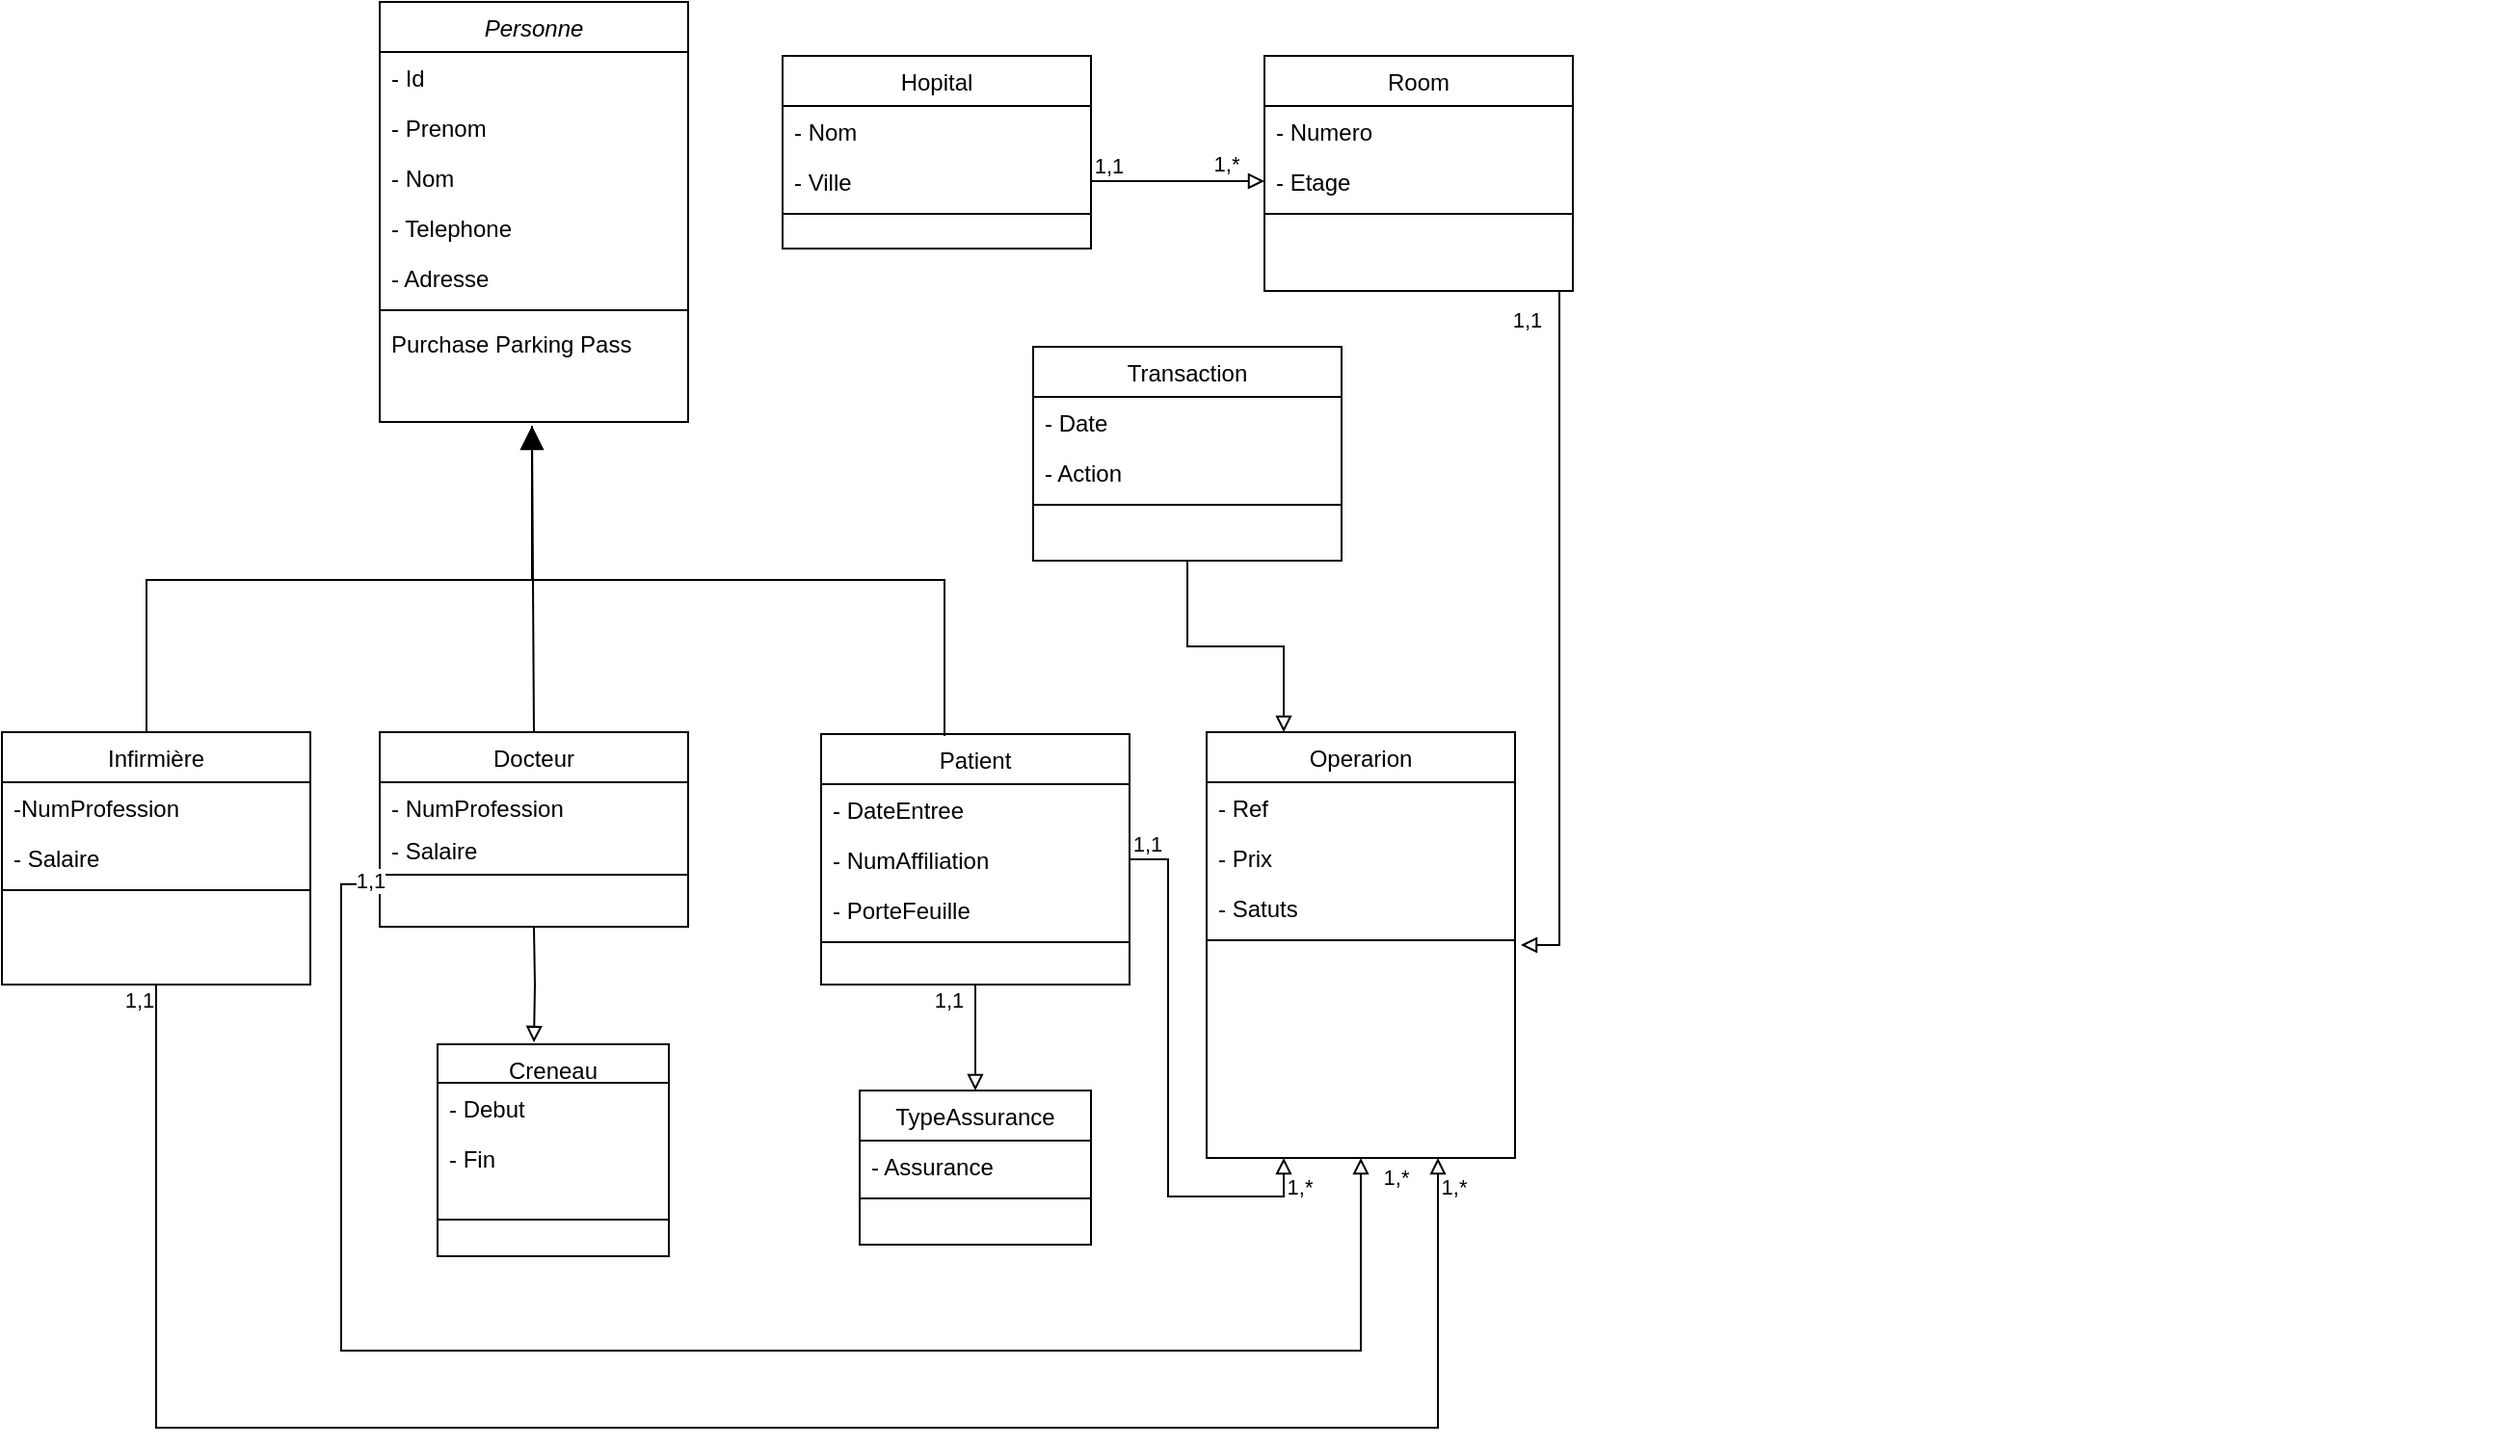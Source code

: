 <mxfile version="13.9.9" type="device"><diagram id="C5RBs43oDa-KdzZeNtuy" name="Page-1"><mxGraphModel dx="1463" dy="846" grid="1" gridSize="10" guides="1" tooltips="1" connect="1" arrows="1" fold="1" page="1" pageScale="1" pageWidth="827" pageHeight="1169" math="0" shadow="0"><root><mxCell id="WIyWlLk6GJQsqaUBKTNV-0"/><mxCell id="WIyWlLk6GJQsqaUBKTNV-1" parent="WIyWlLk6GJQsqaUBKTNV-0"/><mxCell id="zkfFHV4jXpPFQw0GAbJ--0" value="Personne" style="swimlane;fontStyle=2;align=center;verticalAlign=top;childLayout=stackLayout;horizontal=1;startSize=26;horizontalStack=0;resizeParent=1;resizeLast=0;collapsible=1;marginBottom=0;rounded=0;shadow=0;strokeWidth=1;" parent="WIyWlLk6GJQsqaUBKTNV-1" vertex="1"><mxGeometry x="201" y="20" width="160" height="218" as="geometry"><mxRectangle x="230" y="140" width="160" height="26" as="alternateBounds"/></mxGeometry></mxCell><mxCell id="zkfFHV4jXpPFQw0GAbJ--1" value="- Id" style="text;align=left;verticalAlign=top;spacingLeft=4;spacingRight=4;overflow=hidden;rotatable=0;points=[[0,0.5],[1,0.5]];portConstraint=eastwest;" parent="zkfFHV4jXpPFQw0GAbJ--0" vertex="1"><mxGeometry y="26" width="160" height="26" as="geometry"/></mxCell><mxCell id="zkfFHV4jXpPFQw0GAbJ--2" value="- Prenom" style="text;align=left;verticalAlign=top;spacingLeft=4;spacingRight=4;overflow=hidden;rotatable=0;points=[[0,0.5],[1,0.5]];portConstraint=eastwest;rounded=0;shadow=0;html=0;" parent="zkfFHV4jXpPFQw0GAbJ--0" vertex="1"><mxGeometry y="52" width="160" height="26" as="geometry"/></mxCell><mxCell id="zkfFHV4jXpPFQw0GAbJ--3" value="- Nom" style="text;align=left;verticalAlign=top;spacingLeft=4;spacingRight=4;overflow=hidden;rotatable=0;points=[[0,0.5],[1,0.5]];portConstraint=eastwest;rounded=0;shadow=0;html=0;" parent="zkfFHV4jXpPFQw0GAbJ--0" vertex="1"><mxGeometry y="78" width="160" height="26" as="geometry"/></mxCell><mxCell id="pZp4Nws4jEPBVRalDcUu-47" value="- Telephone" style="text;align=left;verticalAlign=top;spacingLeft=4;spacingRight=4;overflow=hidden;rotatable=0;points=[[0,0.5],[1,0.5]];portConstraint=eastwest;rounded=0;shadow=0;html=0;" parent="zkfFHV4jXpPFQw0GAbJ--0" vertex="1"><mxGeometry y="104" width="160" height="26" as="geometry"/></mxCell><mxCell id="pZp4Nws4jEPBVRalDcUu-48" value="- Adresse" style="text;align=left;verticalAlign=top;spacingLeft=4;spacingRight=4;overflow=hidden;rotatable=0;points=[[0,0.5],[1,0.5]];portConstraint=eastwest;rounded=0;shadow=0;html=0;" parent="zkfFHV4jXpPFQw0GAbJ--0" vertex="1"><mxGeometry y="130" width="160" height="26" as="geometry"/></mxCell><mxCell id="zkfFHV4jXpPFQw0GAbJ--4" value="" style="line;html=1;strokeWidth=1;align=left;verticalAlign=middle;spacingTop=-1;spacingLeft=3;spacingRight=3;rotatable=0;labelPosition=right;points=[];portConstraint=eastwest;" parent="zkfFHV4jXpPFQw0GAbJ--0" vertex="1"><mxGeometry y="156" width="160" height="8" as="geometry"/></mxCell><mxCell id="zkfFHV4jXpPFQw0GAbJ--5" value="Purchase Parking Pass" style="text;align=left;verticalAlign=top;spacingLeft=4;spacingRight=4;overflow=hidden;rotatable=0;points=[[0,0.5],[1,0.5]];portConstraint=eastwest;" parent="zkfFHV4jXpPFQw0GAbJ--0" vertex="1"><mxGeometry y="164" width="160" height="26" as="geometry"/></mxCell><mxCell id="pZp4Nws4jEPBVRalDcUu-11" value="" style="endArrow=none;html=1;exitX=0.5;exitY=0;exitDx=0;exitDy=0;" parent="zkfFHV4jXpPFQw0GAbJ--0" source="zkfFHV4jXpPFQw0GAbJ--13" edge="1"><mxGeometry width="50" height="50" relative="1" as="geometry"><mxPoint x="29" y="271" as="sourcePoint"/><mxPoint x="79" y="221" as="targetPoint"/></mxGeometry></mxCell><mxCell id="pZp4Nws4jEPBVRalDcUu-14" style="edgeStyle=orthogonalEdgeStyle;rounded=0;orthogonalLoop=1;jettySize=auto;html=1;endArrow=none;endFill=0;" parent="WIyWlLk6GJQsqaUBKTNV-1" source="zkfFHV4jXpPFQw0GAbJ--6" edge="1"><mxGeometry relative="1" as="geometry"><mxPoint x="280" y="240" as="targetPoint"/><Array as="points"><mxPoint x="80" y="320"/><mxPoint x="280" y="320"/></Array></mxGeometry></mxCell><mxCell id="D75BU0Mza_uAyY4-opq9-0" style="edgeStyle=orthogonalEdgeStyle;rounded=0;orthogonalLoop=1;jettySize=auto;html=1;exitX=0.5;exitY=1;exitDx=0;exitDy=0;entryX=0.75;entryY=1;entryDx=0;entryDy=0;endArrow=block;endFill=0;" edge="1" parent="WIyWlLk6GJQsqaUBKTNV-1" source="zkfFHV4jXpPFQw0GAbJ--6" target="zkfFHV4jXpPFQw0GAbJ--17"><mxGeometry relative="1" as="geometry"><Array as="points"><mxPoint x="85" y="760"/><mxPoint x="750" y="760"/></Array></mxGeometry></mxCell><mxCell id="zkfFHV4jXpPFQw0GAbJ--6" value="Infirmière" style="swimlane;fontStyle=0;align=center;verticalAlign=top;childLayout=stackLayout;horizontal=1;startSize=26;horizontalStack=0;resizeParent=1;resizeLast=0;collapsible=1;marginBottom=0;rounded=0;shadow=0;strokeWidth=1;" parent="WIyWlLk6GJQsqaUBKTNV-1" vertex="1"><mxGeometry x="5" y="399" width="160" height="131" as="geometry"><mxRectangle x="130" y="380" width="160" height="26" as="alternateBounds"/></mxGeometry></mxCell><mxCell id="zkfFHV4jXpPFQw0GAbJ--8" value="-NumProfession" style="text;align=left;verticalAlign=top;spacingLeft=4;spacingRight=4;overflow=hidden;rotatable=0;points=[[0,0.5],[1,0.5]];portConstraint=eastwest;rounded=0;shadow=0;html=0;" parent="zkfFHV4jXpPFQw0GAbJ--6" vertex="1"><mxGeometry y="26" width="160" height="26" as="geometry"/></mxCell><mxCell id="pZp4Nws4jEPBVRalDcUu-69" value="- Salaire" style="text;align=left;verticalAlign=top;spacingLeft=4;spacingRight=4;overflow=hidden;rotatable=0;points=[[0,0.5],[1,0.5]];portConstraint=eastwest;rounded=0;shadow=0;html=0;" parent="zkfFHV4jXpPFQw0GAbJ--6" vertex="1"><mxGeometry y="52" width="160" height="26" as="geometry"/></mxCell><mxCell id="zkfFHV4jXpPFQw0GAbJ--9" value="" style="line;html=1;strokeWidth=1;align=left;verticalAlign=middle;spacingTop=-1;spacingLeft=3;spacingRight=3;rotatable=0;labelPosition=right;points=[];portConstraint=eastwest;" parent="zkfFHV4jXpPFQw0GAbJ--6" vertex="1"><mxGeometry y="78" width="160" height="8" as="geometry"/></mxCell><mxCell id="zkfFHV4jXpPFQw0GAbJ--13" value="Docteur" style="swimlane;fontStyle=0;align=center;verticalAlign=top;childLayout=stackLayout;horizontal=1;startSize=26;horizontalStack=0;resizeParent=1;resizeLast=0;collapsible=1;marginBottom=0;rounded=0;shadow=0;strokeWidth=1;" parent="WIyWlLk6GJQsqaUBKTNV-1" vertex="1"><mxGeometry x="201" y="399" width="160" height="101" as="geometry"><mxRectangle x="340" y="380" width="170" height="26" as="alternateBounds"/></mxGeometry></mxCell><mxCell id="zkfFHV4jXpPFQw0GAbJ--14" value="- NumProfession" style="text;align=left;verticalAlign=top;spacingLeft=4;spacingRight=4;overflow=hidden;rotatable=0;points=[[0,0.5],[1,0.5]];portConstraint=eastwest;" parent="zkfFHV4jXpPFQw0GAbJ--13" vertex="1"><mxGeometry y="26" width="160" height="22" as="geometry"/></mxCell><mxCell id="pZp4Nws4jEPBVRalDcUu-68" value="- Salaire" style="text;align=left;verticalAlign=top;spacingLeft=4;spacingRight=4;overflow=hidden;rotatable=0;points=[[0,0.5],[1,0.5]];portConstraint=eastwest;" parent="zkfFHV4jXpPFQw0GAbJ--13" vertex="1"><mxGeometry y="48" width="160" height="22" as="geometry"/></mxCell><mxCell id="zkfFHV4jXpPFQw0GAbJ--15" value="" style="line;html=1;strokeWidth=1;align=left;verticalAlign=middle;spacingTop=-1;spacingLeft=3;spacingRight=3;rotatable=0;labelPosition=right;points=[];portConstraint=eastwest;" parent="zkfFHV4jXpPFQw0GAbJ--13" vertex="1"><mxGeometry y="70" width="160" height="8" as="geometry"/></mxCell><mxCell id="pZp4Nws4jEPBVRalDcUu-85" style="edgeStyle=orthogonalEdgeStyle;rounded=0;orthogonalLoop=1;jettySize=auto;html=1;exitX=1;exitY=0.5;exitDx=0;exitDy=0;startArrow=block;startFill=0;endArrow=none;endFill=0;" parent="WIyWlLk6GJQsqaUBKTNV-1" edge="1"><mxGeometry relative="1" as="geometry"><mxPoint x="803" y="170" as="targetPoint"/><mxPoint x="793" y="509.5" as="sourcePoint"/><Array as="points"><mxPoint x="813" y="510"/><mxPoint x="813" y="170"/></Array></mxGeometry></mxCell><mxCell id="pZp4Nws4jEPBVRalDcUu-88" style="edgeStyle=orthogonalEdgeStyle;rounded=0;orthogonalLoop=1;jettySize=auto;html=1;exitX=0.5;exitY=1;exitDx=0;exitDy=0;entryX=-0.005;entryY=1.404;entryDx=0;entryDy=0;entryPerimeter=0;startArrow=block;startFill=0;endArrow=none;endFill=0;" parent="WIyWlLk6GJQsqaUBKTNV-1" source="zkfFHV4jXpPFQw0GAbJ--17" target="pZp4Nws4jEPBVRalDcUu-68" edge="1"><mxGeometry relative="1" as="geometry"><Array as="points"><mxPoint x="710" y="720"/><mxPoint x="181" y="720"/><mxPoint x="181" y="478"/></Array></mxGeometry></mxCell><mxCell id="pZp4Nws4jEPBVRalDcUu-89" style="edgeStyle=orthogonalEdgeStyle;rounded=0;orthogonalLoop=1;jettySize=auto;html=1;exitX=0.25;exitY=1;exitDx=0;exitDy=0;entryX=1;entryY=0.5;entryDx=0;entryDy=0;startArrow=block;startFill=0;endArrow=none;endFill=0;" parent="WIyWlLk6GJQsqaUBKTNV-1" source="zkfFHV4jXpPFQw0GAbJ--17" target="pZp4Nws4jEPBVRalDcUu-51" edge="1"><mxGeometry relative="1" as="geometry"/></mxCell><mxCell id="zkfFHV4jXpPFQw0GAbJ--17" value="Operarion" style="swimlane;fontStyle=0;align=center;verticalAlign=top;childLayout=stackLayout;horizontal=1;startSize=26;horizontalStack=0;resizeParent=1;resizeLast=0;collapsible=1;marginBottom=0;rounded=0;shadow=0;strokeWidth=1;" parent="WIyWlLk6GJQsqaUBKTNV-1" vertex="1"><mxGeometry x="630" y="399" width="160" height="221" as="geometry"><mxRectangle x="550" y="140" width="160" height="26" as="alternateBounds"/></mxGeometry></mxCell><mxCell id="zkfFHV4jXpPFQw0GAbJ--18" value="- Ref&#10;" style="text;align=left;verticalAlign=top;spacingLeft=4;spacingRight=4;overflow=hidden;rotatable=0;points=[[0,0.5],[1,0.5]];portConstraint=eastwest;" parent="zkfFHV4jXpPFQw0GAbJ--17" vertex="1"><mxGeometry y="26" width="160" height="26" as="geometry"/></mxCell><mxCell id="pZp4Nws4jEPBVRalDcUu-101" value="- Prix&#10;" style="text;align=left;verticalAlign=top;spacingLeft=4;spacingRight=4;overflow=hidden;rotatable=0;points=[[0,0.5],[1,0.5]];portConstraint=eastwest;" parent="zkfFHV4jXpPFQw0GAbJ--17" vertex="1"><mxGeometry y="52" width="160" height="26" as="geometry"/></mxCell><mxCell id="D75BU0Mza_uAyY4-opq9-5" value="- Satuts&#10;" style="text;align=left;verticalAlign=top;spacingLeft=4;spacingRight=4;overflow=hidden;rotatable=0;points=[[0,0.5],[1,0.5]];portConstraint=eastwest;" vertex="1" parent="zkfFHV4jXpPFQw0GAbJ--17"><mxGeometry y="78" width="160" height="26" as="geometry"/></mxCell><mxCell id="zkfFHV4jXpPFQw0GAbJ--23" value="" style="line;html=1;strokeWidth=1;align=left;verticalAlign=middle;spacingTop=-1;spacingLeft=3;spacingRight=3;rotatable=0;labelPosition=right;points=[];portConstraint=eastwest;" parent="zkfFHV4jXpPFQw0GAbJ--17" vertex="1"><mxGeometry y="104" width="160" height="8" as="geometry"/></mxCell><mxCell id="pZp4Nws4jEPBVRalDcUu-96" style="edgeStyle=orthogonalEdgeStyle;rounded=0;orthogonalLoop=1;jettySize=auto;html=1;exitX=0.25;exitY=0;exitDx=0;exitDy=0;entryX=0.5;entryY=1;entryDx=0;entryDy=0;startArrow=block;startFill=0;endArrow=none;endFill=0;" parent="WIyWlLk6GJQsqaUBKTNV-1" source="zkfFHV4jXpPFQw0GAbJ--17" target="pZp4Nws4jEPBVRalDcUu-90" edge="1"><mxGeometry relative="1" as="geometry"/></mxCell><mxCell id="pZp4Nws4jEPBVRalDcUu-0" value="Patient" style="swimlane;fontStyle=0;align=center;verticalAlign=top;childLayout=stackLayout;horizontal=1;startSize=26;horizontalStack=0;resizeParent=1;resizeLast=0;collapsible=1;marginBottom=0;rounded=0;shadow=0;strokeWidth=1;" parent="WIyWlLk6GJQsqaUBKTNV-1" vertex="1"><mxGeometry x="430" y="400" width="160" height="130" as="geometry"><mxRectangle x="340" y="380" width="170" height="26" as="alternateBounds"/></mxGeometry></mxCell><mxCell id="pZp4Nws4jEPBVRalDcUu-1" value="- DateEntree" style="text;align=left;verticalAlign=top;spacingLeft=4;spacingRight=4;overflow=hidden;rotatable=0;points=[[0,0.5],[1,0.5]];portConstraint=eastwest;" parent="pZp4Nws4jEPBVRalDcUu-0" vertex="1"><mxGeometry y="26" width="160" height="26" as="geometry"/></mxCell><mxCell id="pZp4Nws4jEPBVRalDcUu-51" value="- NumAffiliation" style="text;align=left;verticalAlign=top;spacingLeft=4;spacingRight=4;overflow=hidden;rotatable=0;points=[[0,0.5],[1,0.5]];portConstraint=eastwest;" parent="pZp4Nws4jEPBVRalDcUu-0" vertex="1"><mxGeometry y="52" width="160" height="26" as="geometry"/></mxCell><mxCell id="pZp4Nws4jEPBVRalDcUu-102" value="- PorteFeuille" style="text;align=left;verticalAlign=top;spacingLeft=4;spacingRight=4;overflow=hidden;rotatable=0;points=[[0,0.5],[1,0.5]];portConstraint=eastwest;" parent="pZp4Nws4jEPBVRalDcUu-0" vertex="1"><mxGeometry y="78" width="160" height="26" as="geometry"/></mxCell><mxCell id="pZp4Nws4jEPBVRalDcUu-2" value="" style="line;html=1;strokeWidth=1;align=left;verticalAlign=middle;spacingTop=-1;spacingLeft=3;spacingRight=3;rotatable=0;labelPosition=right;points=[];portConstraint=eastwest;" parent="pZp4Nws4jEPBVRalDcUu-0" vertex="1"><mxGeometry y="104" width="160" height="8" as="geometry"/></mxCell><mxCell id="pZp4Nws4jEPBVRalDcUu-16" value="Room" style="swimlane;fontStyle=0;align=center;verticalAlign=top;childLayout=stackLayout;horizontal=1;startSize=26;horizontalStack=0;resizeParent=1;resizeLast=0;collapsible=1;marginBottom=0;rounded=0;shadow=0;strokeWidth=1;" parent="WIyWlLk6GJQsqaUBKTNV-1" vertex="1"><mxGeometry x="660" y="48" width="160" height="122" as="geometry"><mxRectangle x="550" y="140" width="160" height="26" as="alternateBounds"/></mxGeometry></mxCell><mxCell id="pZp4Nws4jEPBVRalDcUu-18" value="- Numero " style="text;align=left;verticalAlign=top;spacingLeft=4;spacingRight=4;overflow=hidden;rotatable=0;points=[[0,0.5],[1,0.5]];portConstraint=eastwest;rounded=0;shadow=0;html=0;" parent="pZp4Nws4jEPBVRalDcUu-16" vertex="1"><mxGeometry y="26" width="160" height="26" as="geometry"/></mxCell><mxCell id="pZp4Nws4jEPBVRalDcUu-17" value="- Etage" style="text;align=left;verticalAlign=top;spacingLeft=4;spacingRight=4;overflow=hidden;rotatable=0;points=[[0,0.5],[1,0.5]];portConstraint=eastwest;" parent="pZp4Nws4jEPBVRalDcUu-16" vertex="1"><mxGeometry y="52" width="160" height="26" as="geometry"/></mxCell><mxCell id="pZp4Nws4jEPBVRalDcUu-19" value="" style="line;html=1;strokeWidth=1;align=left;verticalAlign=middle;spacingTop=-1;spacingLeft=3;spacingRight=3;rotatable=0;labelPosition=right;points=[];portConstraint=eastwest;" parent="pZp4Nws4jEPBVRalDcUu-16" vertex="1"><mxGeometry y="78" width="160" height="8" as="geometry"/></mxCell><mxCell id="pZp4Nws4jEPBVRalDcUu-57" style="edgeStyle=orthogonalEdgeStyle;rounded=0;orthogonalLoop=1;jettySize=auto;html=1;exitX=0.5;exitY=0;exitDx=0;exitDy=0;entryX=0.5;entryY=1;entryDx=0;entryDy=0;startArrow=block;startFill=0;endArrow=none;endFill=0;" parent="WIyWlLk6GJQsqaUBKTNV-1" source="pZp4Nws4jEPBVRalDcUu-22" target="pZp4Nws4jEPBVRalDcUu-0" edge="1"><mxGeometry relative="1" as="geometry"/></mxCell><mxCell id="pZp4Nws4jEPBVRalDcUu-22" value="TypeAssurance" style="swimlane;fontStyle=0;align=center;verticalAlign=top;childLayout=stackLayout;horizontal=1;startSize=26;horizontalStack=0;resizeParent=1;resizeLast=0;collapsible=1;marginBottom=0;rounded=0;shadow=0;strokeWidth=1;" parent="WIyWlLk6GJQsqaUBKTNV-1" vertex="1"><mxGeometry x="450" y="585" width="120" height="80" as="geometry"><mxRectangle x="340" y="380" width="170" height="26" as="alternateBounds"/></mxGeometry></mxCell><mxCell id="pZp4Nws4jEPBVRalDcUu-23" value="- Assurance" style="text;align=left;verticalAlign=top;spacingLeft=4;spacingRight=4;overflow=hidden;rotatable=0;points=[[0,0.5],[1,0.5]];portConstraint=eastwest;" parent="pZp4Nws4jEPBVRalDcUu-22" vertex="1"><mxGeometry y="26" width="120" height="26" as="geometry"/></mxCell><mxCell id="pZp4Nws4jEPBVRalDcUu-24" value="" style="line;html=1;strokeWidth=1;align=left;verticalAlign=middle;spacingTop=-1;spacingLeft=3;spacingRight=3;rotatable=0;labelPosition=right;points=[];portConstraint=eastwest;" parent="pZp4Nws4jEPBVRalDcUu-22" vertex="1"><mxGeometry y="52" width="120" height="8" as="geometry"/></mxCell><mxCell id="pZp4Nws4jEPBVRalDcUu-43" value="Hopital" style="swimlane;fontStyle=0;align=center;verticalAlign=top;childLayout=stackLayout;horizontal=1;startSize=26;horizontalStack=0;resizeParent=1;resizeLast=0;collapsible=1;marginBottom=0;rounded=0;shadow=0;strokeWidth=1;" parent="WIyWlLk6GJQsqaUBKTNV-1" vertex="1"><mxGeometry x="410" y="48" width="160" height="100" as="geometry"><mxRectangle x="550" y="140" width="160" height="26" as="alternateBounds"/></mxGeometry></mxCell><mxCell id="pZp4Nws4jEPBVRalDcUu-44" value="- Nom" style="text;align=left;verticalAlign=top;spacingLeft=4;spacingRight=4;overflow=hidden;rotatable=0;points=[[0,0.5],[1,0.5]];portConstraint=eastwest;" parent="pZp4Nws4jEPBVRalDcUu-43" vertex="1"><mxGeometry y="26" width="160" height="26" as="geometry"/></mxCell><mxCell id="pZp4Nws4jEPBVRalDcUu-50" value="- Ville" style="text;align=left;verticalAlign=top;spacingLeft=4;spacingRight=4;overflow=hidden;rotatable=0;points=[[0,0.5],[1,0.5]];portConstraint=eastwest;" parent="pZp4Nws4jEPBVRalDcUu-43" vertex="1"><mxGeometry y="52" width="160" height="26" as="geometry"/></mxCell><mxCell id="pZp4Nws4jEPBVRalDcUu-45" value="" style="line;html=1;strokeWidth=1;align=left;verticalAlign=middle;spacingTop=-1;spacingLeft=3;spacingRight=3;rotatable=0;labelPosition=right;points=[];portConstraint=eastwest;" parent="pZp4Nws4jEPBVRalDcUu-43" vertex="1"><mxGeometry y="78" width="160" height="8" as="geometry"/></mxCell><mxCell id="pZp4Nws4jEPBVRalDcUu-6" value="" style="endArrow=block;endSize=10;endFill=1;shadow=0;strokeWidth=1;rounded=0;edgeStyle=elbowEdgeStyle;elbow=vertical;exitX=0.5;exitY=0;exitDx=0;exitDy=0;" parent="WIyWlLk6GJQsqaUBKTNV-1" edge="1"><mxGeometry width="160" relative="1" as="geometry"><mxPoint x="494" y="401" as="sourcePoint"/><mxPoint x="280" y="240" as="targetPoint"/><Array as="points"><mxPoint x="430" y="320"/></Array></mxGeometry></mxCell><mxCell id="pZp4Nws4jEPBVRalDcUu-67" style="edgeStyle=orthogonalEdgeStyle;rounded=0;orthogonalLoop=1;jettySize=auto;html=1;exitX=0.5;exitY=0;exitDx=0;exitDy=0;entryX=0.5;entryY=1;entryDx=0;entryDy=0;startArrow=block;startFill=0;endArrow=none;endFill=0;" parent="WIyWlLk6GJQsqaUBKTNV-1" target="zkfFHV4jXpPFQw0GAbJ--13" edge="1"><mxGeometry relative="1" as="geometry"><mxPoint x="281" y="560" as="sourcePoint"/></mxGeometry></mxCell><mxCell id="pZp4Nws4jEPBVRalDcUu-70" value="Creneau" style="swimlane;fontStyle=0;align=center;verticalAlign=top;childLayout=stackLayout;horizontal=1;startSize=20;horizontalStack=0;resizeParent=1;resizeLast=0;collapsible=1;marginBottom=0;rounded=0;shadow=0;strokeWidth=1;" parent="WIyWlLk6GJQsqaUBKTNV-1" vertex="1"><mxGeometry x="231" y="561" width="120" height="110" as="geometry"><mxRectangle x="340" y="380" width="170" height="26" as="alternateBounds"/></mxGeometry></mxCell><mxCell id="pZp4Nws4jEPBVRalDcUu-71" value="- Debut" style="text;align=left;verticalAlign=top;spacingLeft=4;spacingRight=4;overflow=hidden;rotatable=0;points=[[0,0.5],[1,0.5]];portConstraint=eastwest;" parent="pZp4Nws4jEPBVRalDcUu-70" vertex="1"><mxGeometry y="20" width="120" height="26" as="geometry"/></mxCell><mxCell id="pZp4Nws4jEPBVRalDcUu-72" value="- Fin" style="text;align=left;verticalAlign=top;spacingLeft=4;spacingRight=4;overflow=hidden;rotatable=0;points=[[0,0.5],[1,0.5]];portConstraint=eastwest;" parent="pZp4Nws4jEPBVRalDcUu-70" vertex="1"><mxGeometry y="46" width="120" height="26" as="geometry"/></mxCell><mxCell id="pZp4Nws4jEPBVRalDcUu-73" value="" style="line;html=1;strokeWidth=1;align=left;verticalAlign=middle;spacingTop=-1;spacingLeft=3;spacingRight=3;rotatable=0;labelPosition=right;points=[];portConstraint=eastwest;" parent="pZp4Nws4jEPBVRalDcUu-70" vertex="1"><mxGeometry y="72" width="120" height="38" as="geometry"/></mxCell><mxCell id="pZp4Nws4jEPBVRalDcUu-76" style="edgeStyle=orthogonalEdgeStyle;rounded=0;orthogonalLoop=1;jettySize=auto;html=1;exitX=0;exitY=0.5;exitDx=0;exitDy=0;entryX=1;entryY=0.5;entryDx=0;entryDy=0;startArrow=block;startFill=0;endArrow=none;endFill=0;" parent="WIyWlLk6GJQsqaUBKTNV-1" source="pZp4Nws4jEPBVRalDcUu-17" target="pZp4Nws4jEPBVRalDcUu-50" edge="1"><mxGeometry relative="1" as="geometry"/></mxCell><mxCell id="pZp4Nws4jEPBVRalDcUu-77" value="1,1" style="edgeLabel;html=1;align=center;verticalAlign=middle;resizable=0;points=[];" parent="pZp4Nws4jEPBVRalDcUu-76" vertex="1" connectable="0"><mxGeometry x="0.789" y="-8" relative="1" as="geometry"><mxPoint x="-1" as="offset"/></mxGeometry></mxCell><mxCell id="pZp4Nws4jEPBVRalDcUu-78" value="1,*" style="edgeLabel;html=1;align=center;verticalAlign=middle;resizable=0;points=[];" parent="pZp4Nws4jEPBVRalDcUu-76" vertex="1" connectable="0"><mxGeometry x="-0.701" y="-14" relative="1" as="geometry"><mxPoint x="-7" y="5" as="offset"/></mxGeometry></mxCell><mxCell id="pZp4Nws4jEPBVRalDcUu-90" value="Transaction" style="swimlane;fontStyle=0;align=center;verticalAlign=top;childLayout=stackLayout;horizontal=1;startSize=26;horizontalStack=0;resizeParent=1;resizeLast=0;collapsible=1;marginBottom=0;rounded=0;shadow=0;strokeWidth=1;" parent="WIyWlLk6GJQsqaUBKTNV-1" vertex="1"><mxGeometry x="540" y="199" width="160" height="111" as="geometry"><mxRectangle x="340" y="380" width="170" height="26" as="alternateBounds"/></mxGeometry></mxCell><mxCell id="pZp4Nws4jEPBVRalDcUu-91" value="- Date" style="text;align=left;verticalAlign=top;spacingLeft=4;spacingRight=4;overflow=hidden;rotatable=0;points=[[0,0.5],[1,0.5]];portConstraint=eastwest;" parent="pZp4Nws4jEPBVRalDcUu-90" vertex="1"><mxGeometry y="26" width="160" height="26" as="geometry"/></mxCell><mxCell id="pZp4Nws4jEPBVRalDcUu-92" value="- Action" style="text;align=left;verticalAlign=top;spacingLeft=4;spacingRight=4;overflow=hidden;rotatable=0;points=[[0,0.5],[1,0.5]];portConstraint=eastwest;" parent="pZp4Nws4jEPBVRalDcUu-90" vertex="1"><mxGeometry y="52" width="160" height="26" as="geometry"/></mxCell><mxCell id="pZp4Nws4jEPBVRalDcUu-93" value="" style="line;html=1;strokeWidth=1;align=left;verticalAlign=middle;spacingTop=-1;spacingLeft=3;spacingRight=3;rotatable=0;labelPosition=right;points=[];portConstraint=eastwest;" parent="pZp4Nws4jEPBVRalDcUu-90" vertex="1"><mxGeometry y="78" width="160" height="8" as="geometry"/></mxCell><mxCell id="pZp4Nws4jEPBVRalDcUu-97" value="1,1" style="edgeLabel;html=1;align=center;verticalAlign=middle;resizable=0;points=[];" parent="WIyWlLk6GJQsqaUBKTNV-1" vertex="1" connectable="0"><mxGeometry x="760.0" y="139" as="geometry"><mxPoint x="36" y="46" as="offset"/></mxGeometry></mxCell><mxCell id="pZp4Nws4jEPBVRalDcUu-98" value="1,1" style="edgeLabel;html=1;align=center;verticalAlign=middle;resizable=0;points=[];" parent="WIyWlLk6GJQsqaUBKTNV-1" vertex="1" connectable="0"><mxGeometry x="460.0" y="492" as="geometry"><mxPoint x="36" y="46" as="offset"/></mxGeometry></mxCell><mxCell id="pZp4Nws4jEPBVRalDcUu-99" value="1,1" style="edgeLabel;html=1;align=center;verticalAlign=middle;resizable=0;points=[];" parent="WIyWlLk6GJQsqaUBKTNV-1" vertex="1" connectable="0"><mxGeometry x="563.0" y="411" as="geometry"><mxPoint x="36" y="46" as="offset"/></mxGeometry></mxCell><mxCell id="pZp4Nws4jEPBVRalDcUu-100" value="1,1" style="edgeLabel;html=1;align=center;verticalAlign=middle;resizable=0;points=[];" parent="WIyWlLk6GJQsqaUBKTNV-1" vertex="1" connectable="0"><mxGeometry x="40.0" y="492" as="geometry"><mxPoint x="36" y="46" as="offset"/></mxGeometry></mxCell><mxCell id="pZp4Nws4jEPBVRalDcUu-110" value="1,*" style="edgeLabel;html=1;align=center;verticalAlign=middle;resizable=0;points=[];" parent="WIyWlLk6GJQsqaUBKTNV-1" vertex="1" connectable="0"><mxGeometry x="1269.999" y="360" as="geometry"><mxPoint x="-542" y="270" as="offset"/></mxGeometry></mxCell><mxCell id="pZp4Nws4jEPBVRalDcUu-111" value="1,*" style="edgeLabel;html=1;align=center;verticalAlign=middle;resizable=0;points=[];" parent="WIyWlLk6GJQsqaUBKTNV-1" vertex="1" connectable="0"><mxGeometry x="1219.999" y="365" as="geometry"><mxPoint x="-542" y="270" as="offset"/></mxGeometry></mxCell><mxCell id="D75BU0Mza_uAyY4-opq9-2" value="1,*" style="edgeLabel;html=1;align=center;verticalAlign=middle;resizable=0;points=[];" vertex="1" connectable="0" parent="WIyWlLk6GJQsqaUBKTNV-1"><mxGeometry x="1299.999" y="365" as="geometry"><mxPoint x="-542" y="270" as="offset"/></mxGeometry></mxCell><mxCell id="D75BU0Mza_uAyY4-opq9-3" value="1,1" style="edgeLabel;html=1;align=center;verticalAlign=middle;resizable=0;points=[];" vertex="1" connectable="0" parent="WIyWlLk6GJQsqaUBKTNV-1"><mxGeometry x="160.0" y="430" as="geometry"><mxPoint x="36" y="46" as="offset"/></mxGeometry></mxCell></root></mxGraphModel></diagram></mxfile>